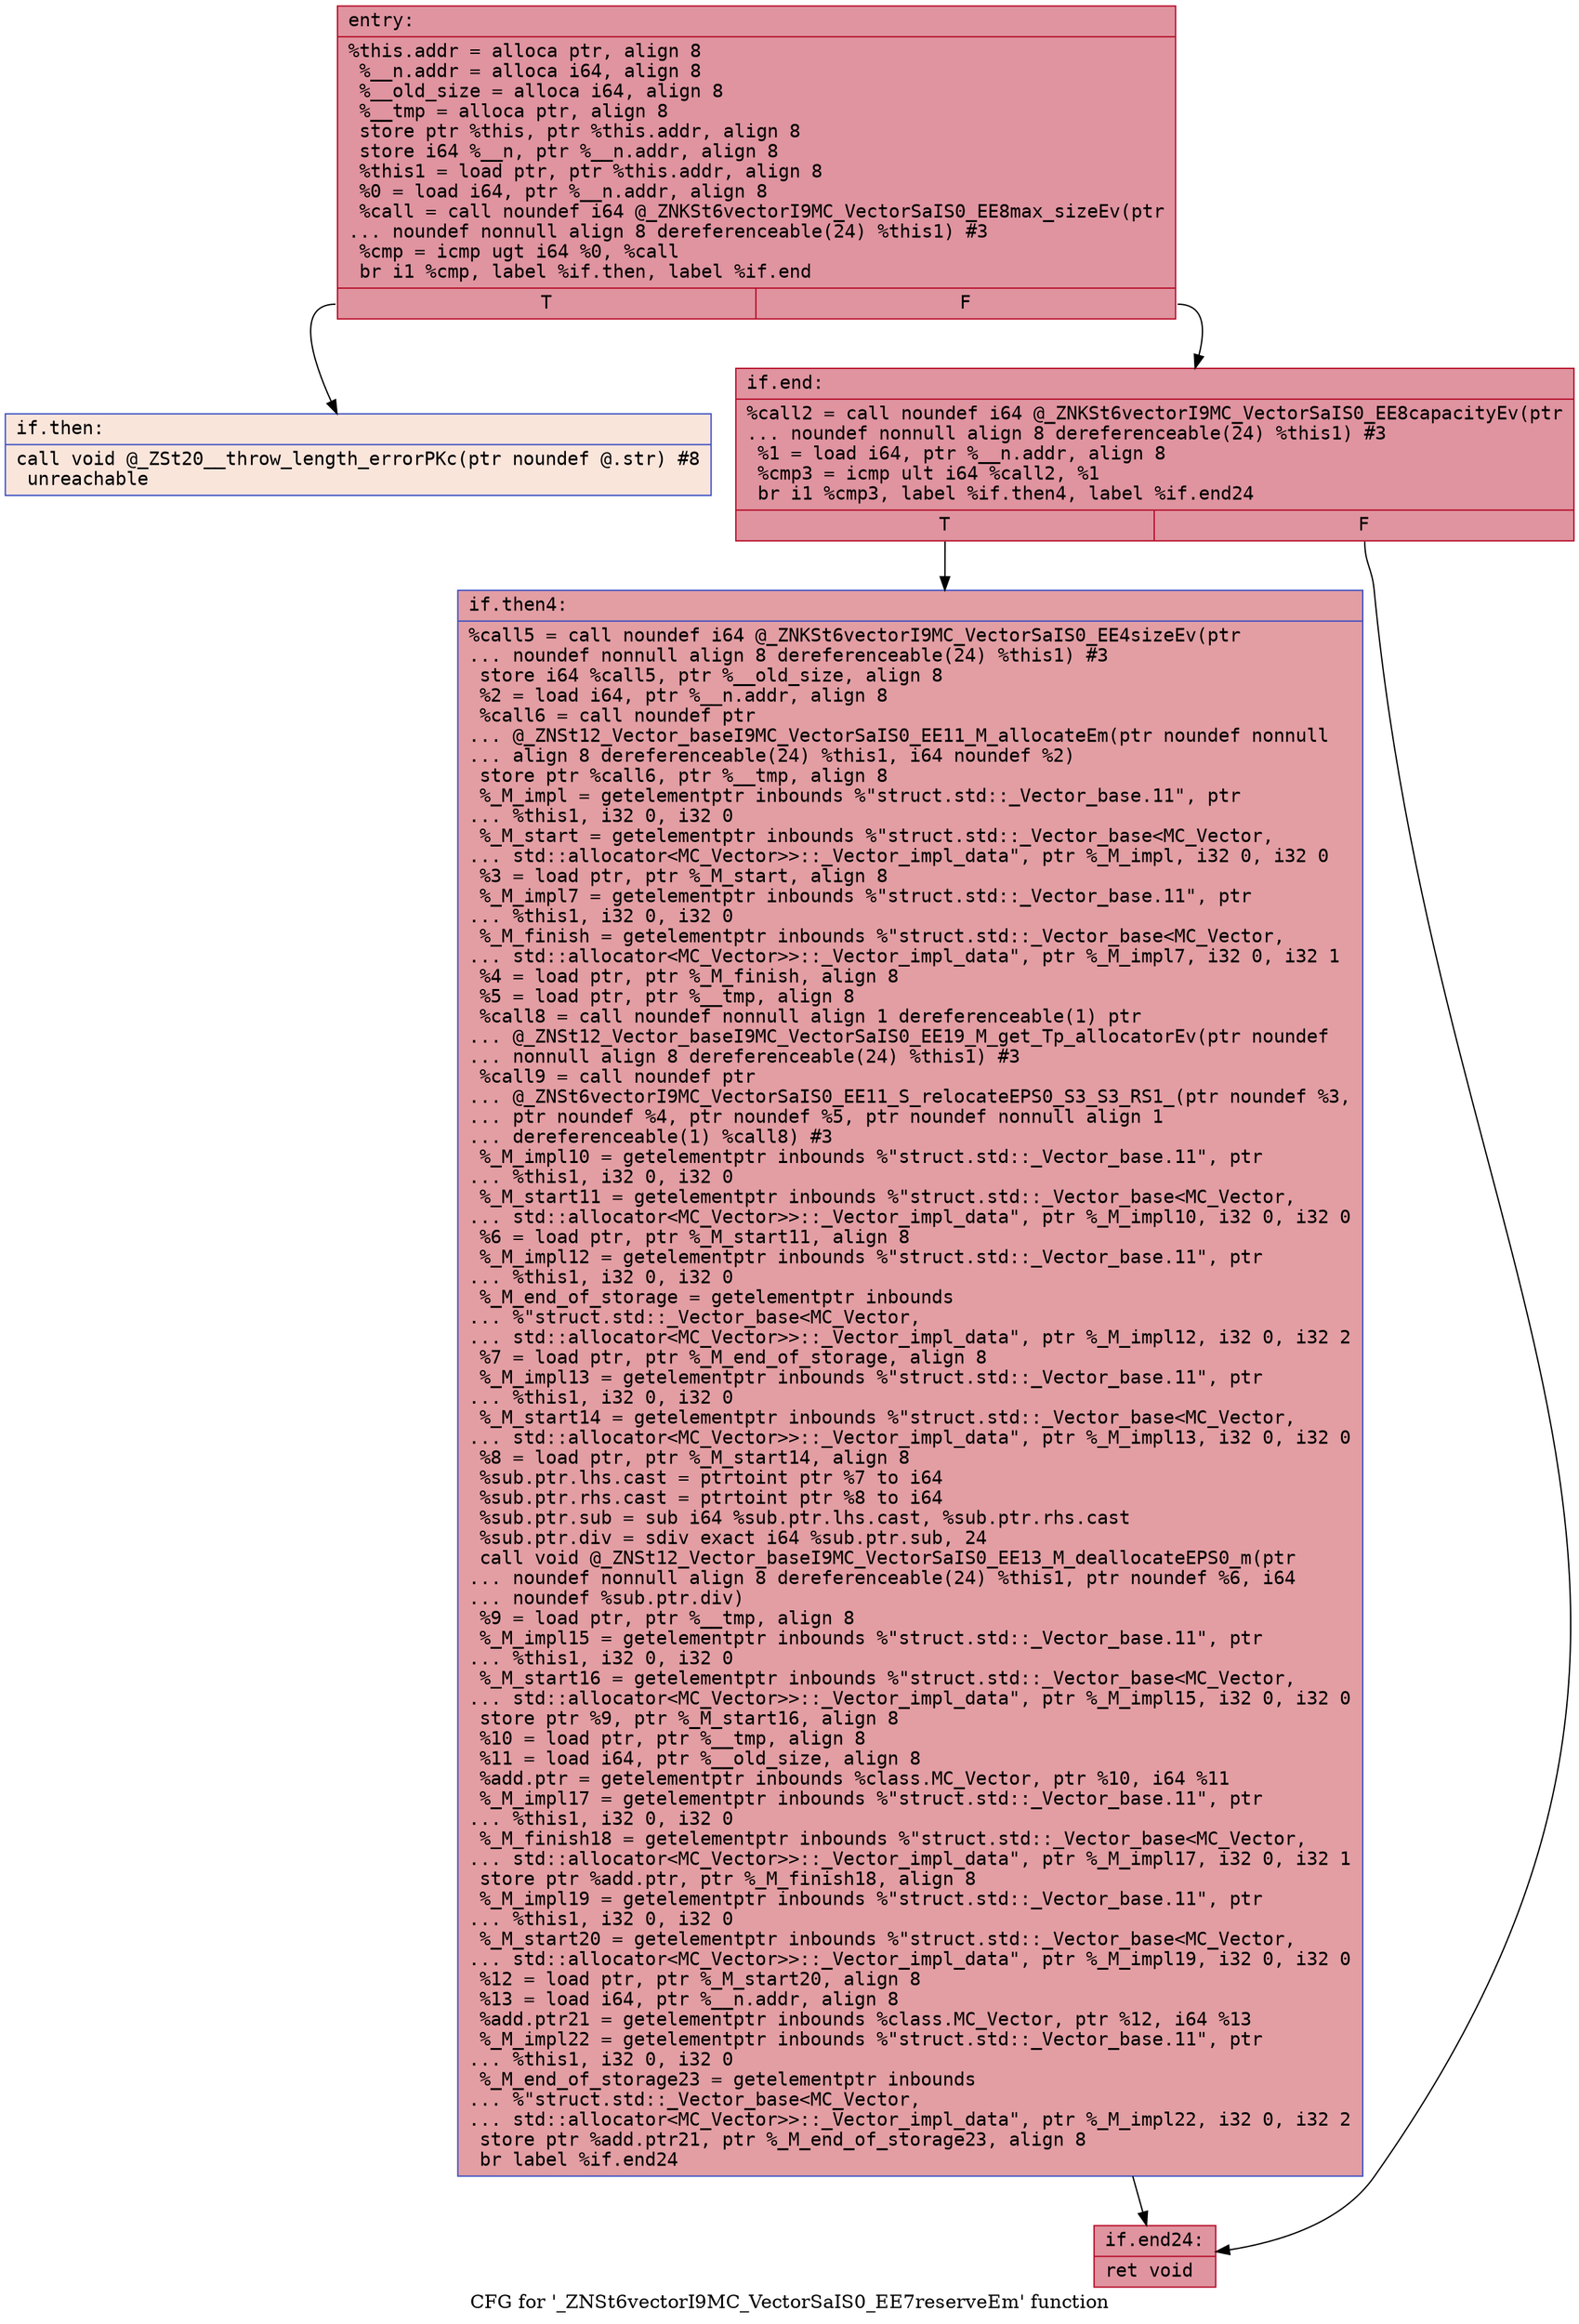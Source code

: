 digraph "CFG for '_ZNSt6vectorI9MC_VectorSaIS0_EE7reserveEm' function" {
	label="CFG for '_ZNSt6vectorI9MC_VectorSaIS0_EE7reserveEm' function";

	Node0x55c60634a670 [shape=record,color="#b70d28ff", style=filled, fillcolor="#b70d2870" fontname="Courier",label="{entry:\l|  %this.addr = alloca ptr, align 8\l  %__n.addr = alloca i64, align 8\l  %__old_size = alloca i64, align 8\l  %__tmp = alloca ptr, align 8\l  store ptr %this, ptr %this.addr, align 8\l  store i64 %__n, ptr %__n.addr, align 8\l  %this1 = load ptr, ptr %this.addr, align 8\l  %0 = load i64, ptr %__n.addr, align 8\l  %call = call noundef i64 @_ZNKSt6vectorI9MC_VectorSaIS0_EE8max_sizeEv(ptr\l... noundef nonnull align 8 dereferenceable(24) %this1) #3\l  %cmp = icmp ugt i64 %0, %call\l  br i1 %cmp, label %if.then, label %if.end\l|{<s0>T|<s1>F}}"];
	Node0x55c60634a670:s0 -> Node0x55c60634ad90[tooltip="entry -> if.then\nProbability 0.00%" ];
	Node0x55c60634a670:s1 -> Node0x55c60634ae60[tooltip="entry -> if.end\nProbability 100.00%" ];
	Node0x55c60634ad90 [shape=record,color="#3d50c3ff", style=filled, fillcolor="#f4c5ad70" fontname="Courier",label="{if.then:\l|  call void @_ZSt20__throw_length_errorPKc(ptr noundef @.str) #8\l  unreachable\l}"];
	Node0x55c60634ae60 [shape=record,color="#b70d28ff", style=filled, fillcolor="#b70d2870" fontname="Courier",label="{if.end:\l|  %call2 = call noundef i64 @_ZNKSt6vectorI9MC_VectorSaIS0_EE8capacityEv(ptr\l... noundef nonnull align 8 dereferenceable(24) %this1) #3\l  %1 = load i64, ptr %__n.addr, align 8\l  %cmp3 = icmp ult i64 %call2, %1\l  br i1 %cmp3, label %if.then4, label %if.end24\l|{<s0>T|<s1>F}}"];
	Node0x55c60634ae60:s0 -> Node0x55c60634b5a0[tooltip="if.end -> if.then4\nProbability 50.00%" ];
	Node0x55c60634ae60:s1 -> Node0x55c60634b5f0[tooltip="if.end -> if.end24\nProbability 50.00%" ];
	Node0x55c60634b5a0 [shape=record,color="#3d50c3ff", style=filled, fillcolor="#be242e70" fontname="Courier",label="{if.then4:\l|  %call5 = call noundef i64 @_ZNKSt6vectorI9MC_VectorSaIS0_EE4sizeEv(ptr\l... noundef nonnull align 8 dereferenceable(24) %this1) #3\l  store i64 %call5, ptr %__old_size, align 8\l  %2 = load i64, ptr %__n.addr, align 8\l  %call6 = call noundef ptr\l... @_ZNSt12_Vector_baseI9MC_VectorSaIS0_EE11_M_allocateEm(ptr noundef nonnull\l... align 8 dereferenceable(24) %this1, i64 noundef %2)\l  store ptr %call6, ptr %__tmp, align 8\l  %_M_impl = getelementptr inbounds %\"struct.std::_Vector_base.11\", ptr\l... %this1, i32 0, i32 0\l  %_M_start = getelementptr inbounds %\"struct.std::_Vector_base\<MC_Vector,\l... std::allocator\<MC_Vector\>\>::_Vector_impl_data\", ptr %_M_impl, i32 0, i32 0\l  %3 = load ptr, ptr %_M_start, align 8\l  %_M_impl7 = getelementptr inbounds %\"struct.std::_Vector_base.11\", ptr\l... %this1, i32 0, i32 0\l  %_M_finish = getelementptr inbounds %\"struct.std::_Vector_base\<MC_Vector,\l... std::allocator\<MC_Vector\>\>::_Vector_impl_data\", ptr %_M_impl7, i32 0, i32 1\l  %4 = load ptr, ptr %_M_finish, align 8\l  %5 = load ptr, ptr %__tmp, align 8\l  %call8 = call noundef nonnull align 1 dereferenceable(1) ptr\l... @_ZNSt12_Vector_baseI9MC_VectorSaIS0_EE19_M_get_Tp_allocatorEv(ptr noundef\l... nonnull align 8 dereferenceable(24) %this1) #3\l  %call9 = call noundef ptr\l... @_ZNSt6vectorI9MC_VectorSaIS0_EE11_S_relocateEPS0_S3_S3_RS1_(ptr noundef %3,\l... ptr noundef %4, ptr noundef %5, ptr noundef nonnull align 1\l... dereferenceable(1) %call8) #3\l  %_M_impl10 = getelementptr inbounds %\"struct.std::_Vector_base.11\", ptr\l... %this1, i32 0, i32 0\l  %_M_start11 = getelementptr inbounds %\"struct.std::_Vector_base\<MC_Vector,\l... std::allocator\<MC_Vector\>\>::_Vector_impl_data\", ptr %_M_impl10, i32 0, i32 0\l  %6 = load ptr, ptr %_M_start11, align 8\l  %_M_impl12 = getelementptr inbounds %\"struct.std::_Vector_base.11\", ptr\l... %this1, i32 0, i32 0\l  %_M_end_of_storage = getelementptr inbounds\l... %\"struct.std::_Vector_base\<MC_Vector,\l... std::allocator\<MC_Vector\>\>::_Vector_impl_data\", ptr %_M_impl12, i32 0, i32 2\l  %7 = load ptr, ptr %_M_end_of_storage, align 8\l  %_M_impl13 = getelementptr inbounds %\"struct.std::_Vector_base.11\", ptr\l... %this1, i32 0, i32 0\l  %_M_start14 = getelementptr inbounds %\"struct.std::_Vector_base\<MC_Vector,\l... std::allocator\<MC_Vector\>\>::_Vector_impl_data\", ptr %_M_impl13, i32 0, i32 0\l  %8 = load ptr, ptr %_M_start14, align 8\l  %sub.ptr.lhs.cast = ptrtoint ptr %7 to i64\l  %sub.ptr.rhs.cast = ptrtoint ptr %8 to i64\l  %sub.ptr.sub = sub i64 %sub.ptr.lhs.cast, %sub.ptr.rhs.cast\l  %sub.ptr.div = sdiv exact i64 %sub.ptr.sub, 24\l  call void @_ZNSt12_Vector_baseI9MC_VectorSaIS0_EE13_M_deallocateEPS0_m(ptr\l... noundef nonnull align 8 dereferenceable(24) %this1, ptr noundef %6, i64\l... noundef %sub.ptr.div)\l  %9 = load ptr, ptr %__tmp, align 8\l  %_M_impl15 = getelementptr inbounds %\"struct.std::_Vector_base.11\", ptr\l... %this1, i32 0, i32 0\l  %_M_start16 = getelementptr inbounds %\"struct.std::_Vector_base\<MC_Vector,\l... std::allocator\<MC_Vector\>\>::_Vector_impl_data\", ptr %_M_impl15, i32 0, i32 0\l  store ptr %9, ptr %_M_start16, align 8\l  %10 = load ptr, ptr %__tmp, align 8\l  %11 = load i64, ptr %__old_size, align 8\l  %add.ptr = getelementptr inbounds %class.MC_Vector, ptr %10, i64 %11\l  %_M_impl17 = getelementptr inbounds %\"struct.std::_Vector_base.11\", ptr\l... %this1, i32 0, i32 0\l  %_M_finish18 = getelementptr inbounds %\"struct.std::_Vector_base\<MC_Vector,\l... std::allocator\<MC_Vector\>\>::_Vector_impl_data\", ptr %_M_impl17, i32 0, i32 1\l  store ptr %add.ptr, ptr %_M_finish18, align 8\l  %_M_impl19 = getelementptr inbounds %\"struct.std::_Vector_base.11\", ptr\l... %this1, i32 0, i32 0\l  %_M_start20 = getelementptr inbounds %\"struct.std::_Vector_base\<MC_Vector,\l... std::allocator\<MC_Vector\>\>::_Vector_impl_data\", ptr %_M_impl19, i32 0, i32 0\l  %12 = load ptr, ptr %_M_start20, align 8\l  %13 = load i64, ptr %__n.addr, align 8\l  %add.ptr21 = getelementptr inbounds %class.MC_Vector, ptr %12, i64 %13\l  %_M_impl22 = getelementptr inbounds %\"struct.std::_Vector_base.11\", ptr\l... %this1, i32 0, i32 0\l  %_M_end_of_storage23 = getelementptr inbounds\l... %\"struct.std::_Vector_base\<MC_Vector,\l... std::allocator\<MC_Vector\>\>::_Vector_impl_data\", ptr %_M_impl22, i32 0, i32 2\l  store ptr %add.ptr21, ptr %_M_end_of_storage23, align 8\l  br label %if.end24\l}"];
	Node0x55c60634b5a0 -> Node0x55c60634b5f0[tooltip="if.then4 -> if.end24\nProbability 100.00%" ];
	Node0x55c60634b5f0 [shape=record,color="#b70d28ff", style=filled, fillcolor="#b70d2870" fontname="Courier",label="{if.end24:\l|  ret void\l}"];
}
